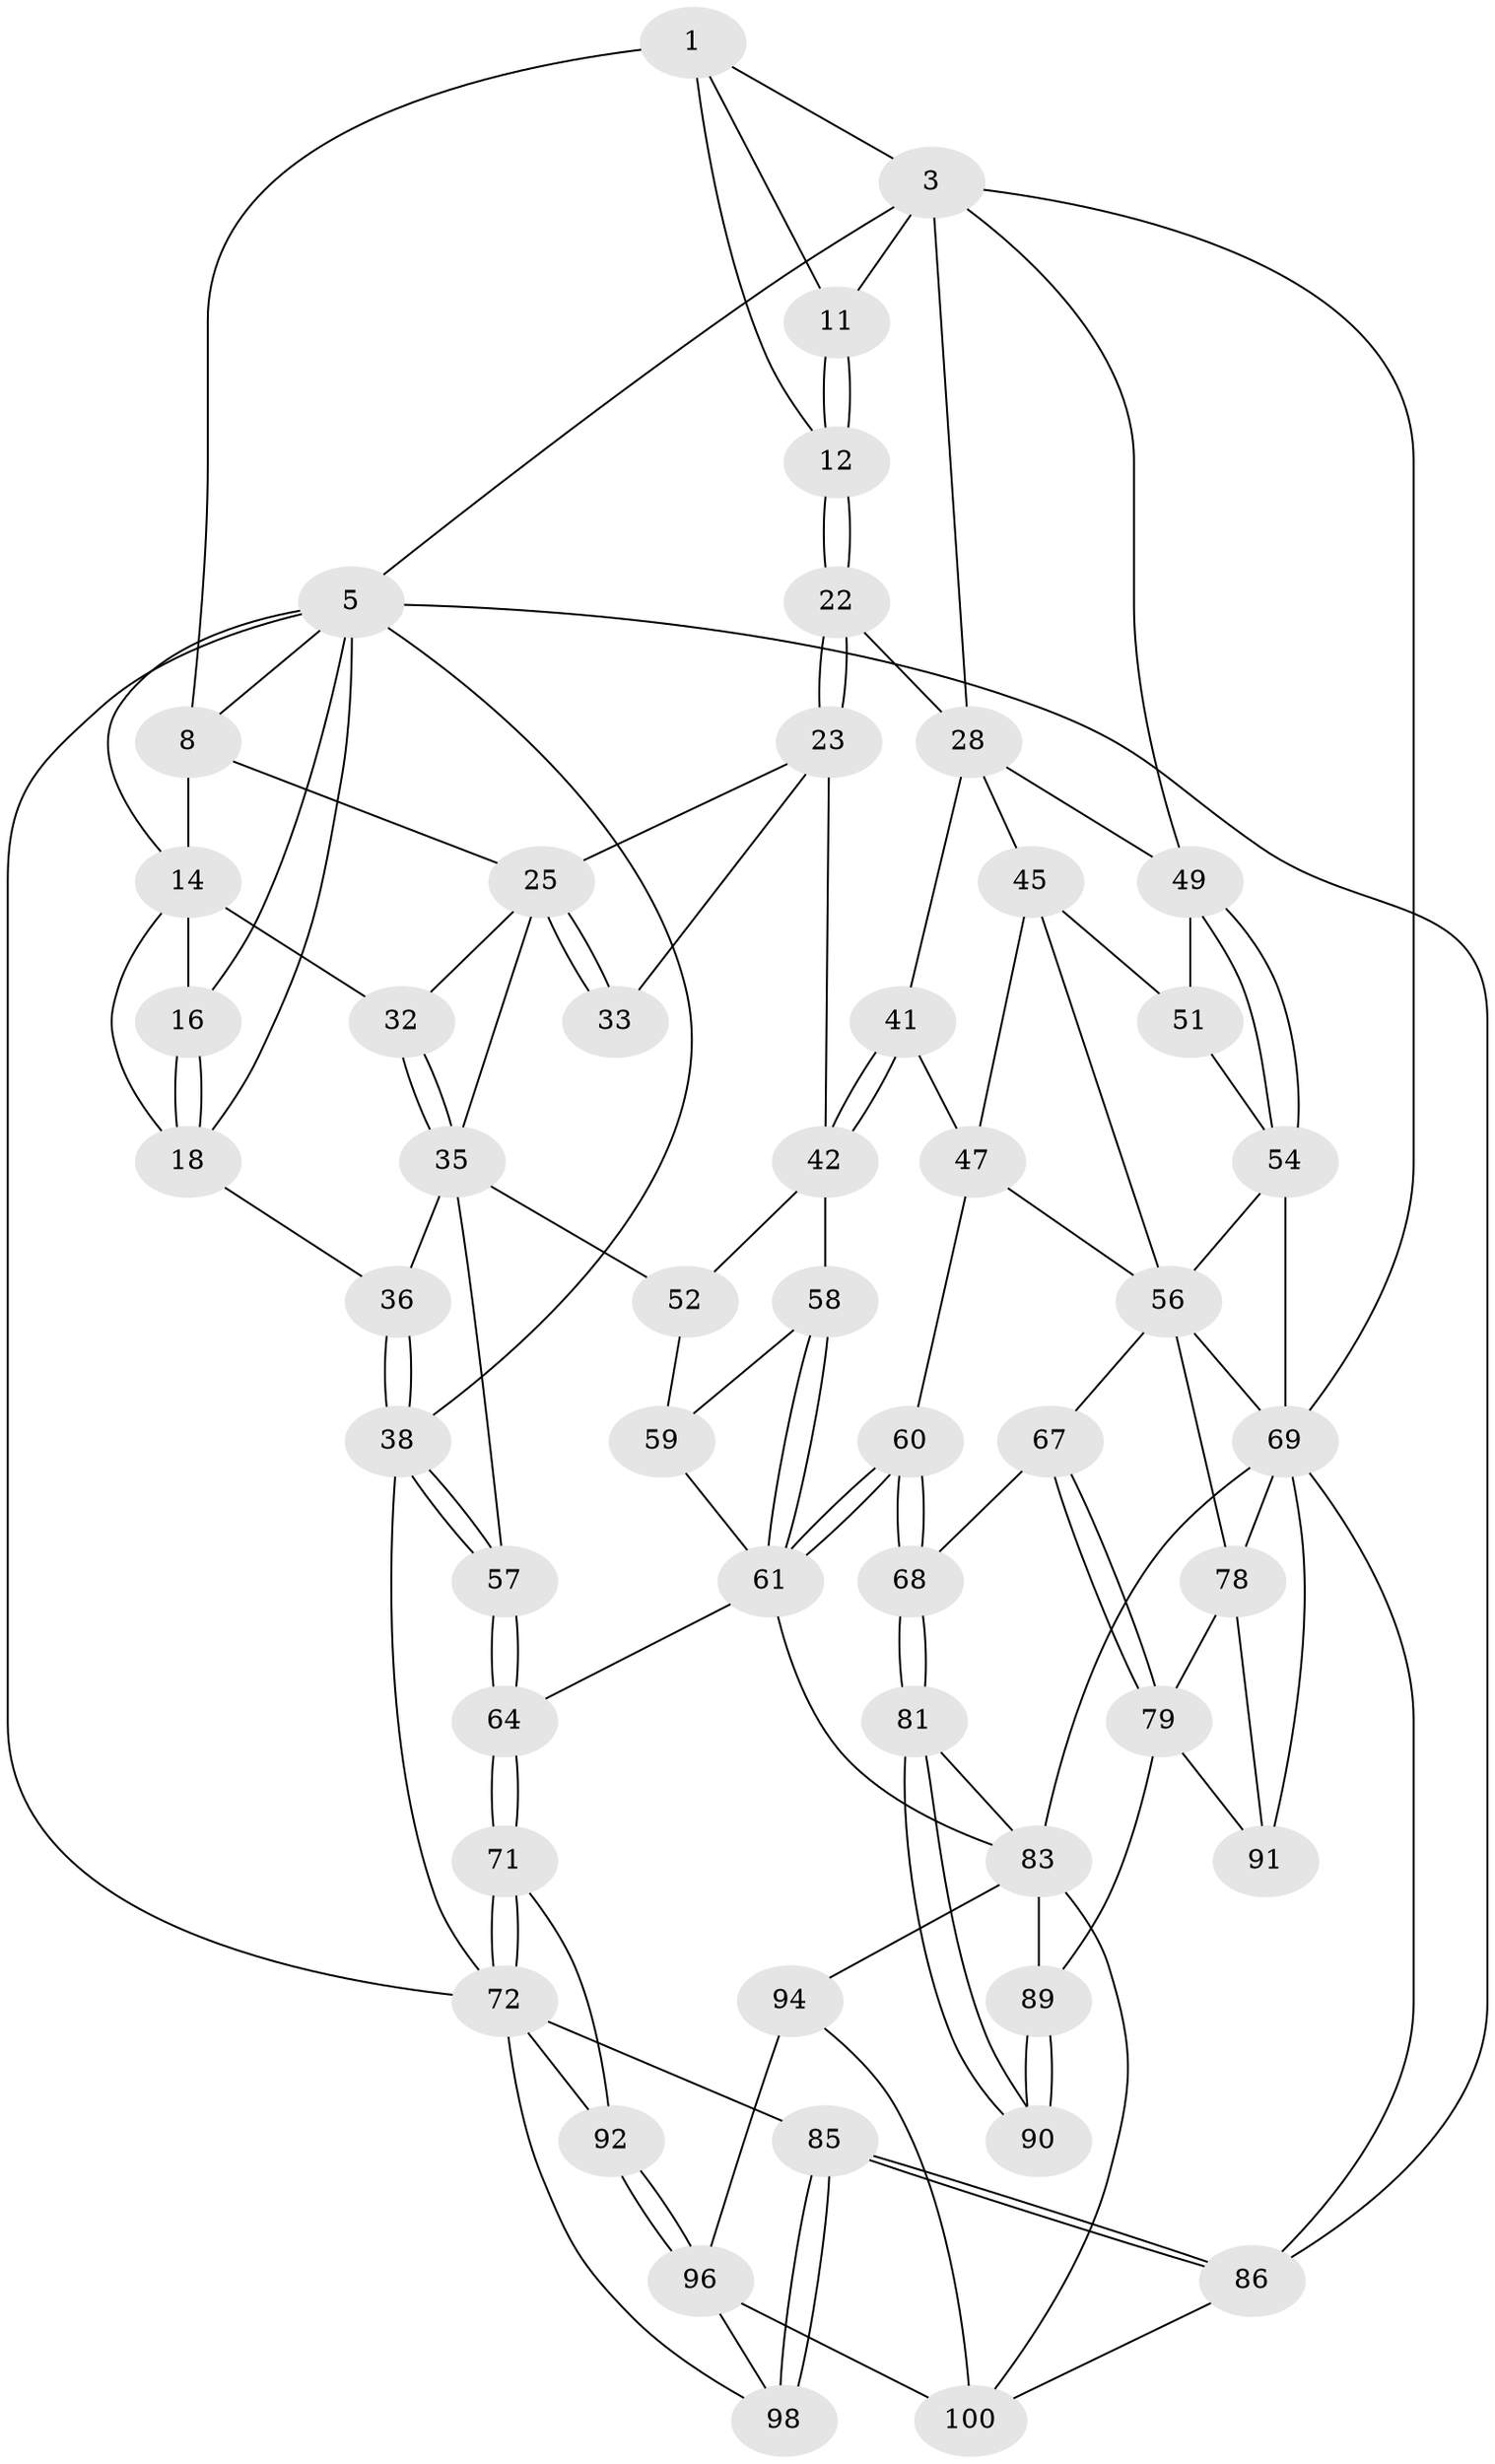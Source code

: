 // original degree distribution, {3: 0.019230769230769232, 4: 0.2692307692307692, 5: 0.46153846153846156, 6: 0.25}
// Generated by graph-tools (version 1.1) at 2025/16/03/09/25 04:16:49]
// undirected, 52 vertices, 123 edges
graph export_dot {
graph [start="1"]
  node [color=gray90,style=filled];
  1 [pos="+0.49386418441409324+0",super="+2+9"];
  3 [pos="+0.942232251979249+0",super="+4+17"];
  5 [pos="+0+0",super="+6+19"];
  8 [pos="+0.3120156099140899+0",super="+10"];
  11 [pos="+0.6036127471554567+0.13383088022651618"];
  12 [pos="+0.5213488729769855+0.17958640718604058"];
  14 [pos="+0.2683203906467304+0.2056541524328514",super="+15"];
  16 [pos="+0.10719715463698691+0.1804793939890623"];
  18 [pos="+0.05433661936357214+0.23504092104188481",super="+21"];
  22 [pos="+0.5631793784356225+0.28155217176708563"];
  23 [pos="+0.5192912645619749+0.34864261272382796",super="+24"];
  25 [pos="+0.3881805658341306+0.32472647639632546",super="+26"];
  28 [pos="+0.7943593966314703+0.2581266344970562",super="+44+29"];
  32 [pos="+0.2309173611619922+0.2969512287916299"];
  33 [pos="+0.3028130622971613+0.4874802617856055"];
  35 [pos="+0.18530239463141676+0.42714335776616014",super="+37"];
  36 [pos="+0.05228797700383743+0.4284165722536671"];
  38 [pos="+0.001313821702824643+0.46422937497340394",super="+39"];
  41 [pos="+0.6486221652895051+0.4928741388504659"];
  42 [pos="+0.5679072935040832+0.4676004061916498",super="+43"];
  45 [pos="+0.8088808940655343+0.4556233120036757",super="+46"];
  47 [pos="+0.7387825300136579+0.52413772813104",super="+48"];
  49 [pos="+1+0.4511190807081441",super="+50"];
  51 [pos="+0.8814656422355125+0.4628678719088038"];
  52 [pos="+0.3660013274891773+0.516123786781618"];
  54 [pos="+1+0.5225012849000867",super="+55"];
  56 [pos="+0.9368483497159065+0.6164195927672625",super="+65"];
  57 [pos="+0.2443026463867693+0.6486799077891277"];
  58 [pos="+0.5504708726411888+0.49901419922930523"];
  59 [pos="+0.415083387521295+0.5436019495694688"];
  60 [pos="+0.6466600966325233+0.6918150355426723"];
  61 [pos="+0.5200015158652671+0.6464234766067334",super="+62"];
  64 [pos="+0.24457365100011894+0.7188291102175521"];
  67 [pos="+0.7164318149976214+0.7268418457182377"];
  68 [pos="+0.6561585083247041+0.7080757194458521"];
  69 [pos="+1+1",super="+104+70"];
  71 [pos="+0.2220037546214556+0.7260116386493869",super="+76"];
  72 [pos="+0.01124040074030267+0.6127685967549807",super="+73"];
  78 [pos="+0.8874423313975566+0.7299224305333362",super="+87"];
  79 [pos="+0.777475216014658+0.7805570265751486",super="+88"];
  81 [pos="+0.6382925254895795+0.7407067935773967",super="+82"];
  83 [pos="+0.36420265093850673+0.8147889325770666",super="+84+99"];
  85 [pos="+0+0.963501864470559"];
  86 [pos="+0+1"];
  89 [pos="+0.6254493286163317+0.9292826902533128"];
  90 [pos="+0.6157161875749365+0.8631017451982421"];
  91 [pos="+0.837917785292711+0.9062993252924838"];
  92 [pos="+0.12137520234376678+0.8064706050061116"];
  94 [pos="+0.2631124572213914+0.9657386315512315",super="+95"];
  96 [pos="+0.16620145060810138+0.9421217310716163",super="+97"];
  98 [pos="+0.06713041208651604+0.9039510573867549"];
  100 [pos="+0.07162780262701117+1",super="+101"];
  1 -- 3;
  1 -- 11;
  1 -- 12;
  1 -- 8;
  3 -- 49;
  3 -- 69;
  3 -- 5;
  3 -- 11;
  3 -- 28;
  5 -- 86;
  5 -- 16;
  5 -- 8;
  5 -- 14;
  5 -- 72;
  5 -- 18;
  5 -- 38;
  8 -- 25;
  8 -- 14;
  11 -- 12;
  11 -- 12;
  12 -- 22;
  12 -- 22;
  14 -- 16;
  14 -- 32;
  14 -- 18;
  16 -- 18;
  16 -- 18;
  18 -- 36;
  22 -- 23;
  22 -- 23;
  22 -- 28;
  23 -- 25;
  23 -- 33;
  23 -- 42;
  25 -- 33 [weight=2];
  25 -- 33;
  25 -- 32;
  25 -- 35;
  28 -- 45;
  28 -- 41;
  28 -- 49;
  32 -- 35;
  32 -- 35;
  35 -- 36;
  35 -- 52;
  35 -- 57;
  36 -- 38;
  36 -- 38;
  38 -- 57;
  38 -- 57;
  38 -- 72;
  41 -- 42;
  41 -- 42;
  41 -- 47;
  42 -- 58;
  42 -- 52;
  45 -- 51;
  45 -- 56;
  45 -- 47;
  47 -- 56;
  47 -- 60;
  49 -- 54;
  49 -- 54;
  49 -- 51;
  51 -- 54;
  52 -- 59;
  54 -- 69;
  54 -- 56;
  56 -- 67;
  56 -- 69;
  56 -- 78;
  57 -- 64;
  57 -- 64;
  58 -- 59;
  58 -- 61;
  58 -- 61;
  59 -- 61;
  60 -- 61;
  60 -- 61;
  60 -- 68;
  60 -- 68;
  61 -- 64;
  61 -- 83;
  64 -- 71;
  64 -- 71;
  67 -- 68;
  67 -- 79;
  67 -- 79;
  68 -- 81;
  68 -- 81;
  69 -- 86;
  69 -- 91;
  69 -- 78;
  69 -- 83;
  71 -- 72 [weight=2];
  71 -- 72;
  71 -- 92;
  72 -- 98;
  72 -- 85;
  72 -- 92;
  78 -- 79;
  78 -- 91;
  79 -- 89;
  79 -- 91;
  81 -- 90 [weight=2];
  81 -- 90;
  81 -- 83;
  83 -- 94 [weight=2];
  83 -- 89;
  83 -- 100;
  85 -- 86;
  85 -- 86;
  85 -- 98;
  85 -- 98;
  86 -- 100;
  89 -- 90;
  89 -- 90;
  92 -- 96;
  92 -- 96;
  94 -- 96;
  94 -- 100;
  96 -- 98;
  96 -- 100;
}
